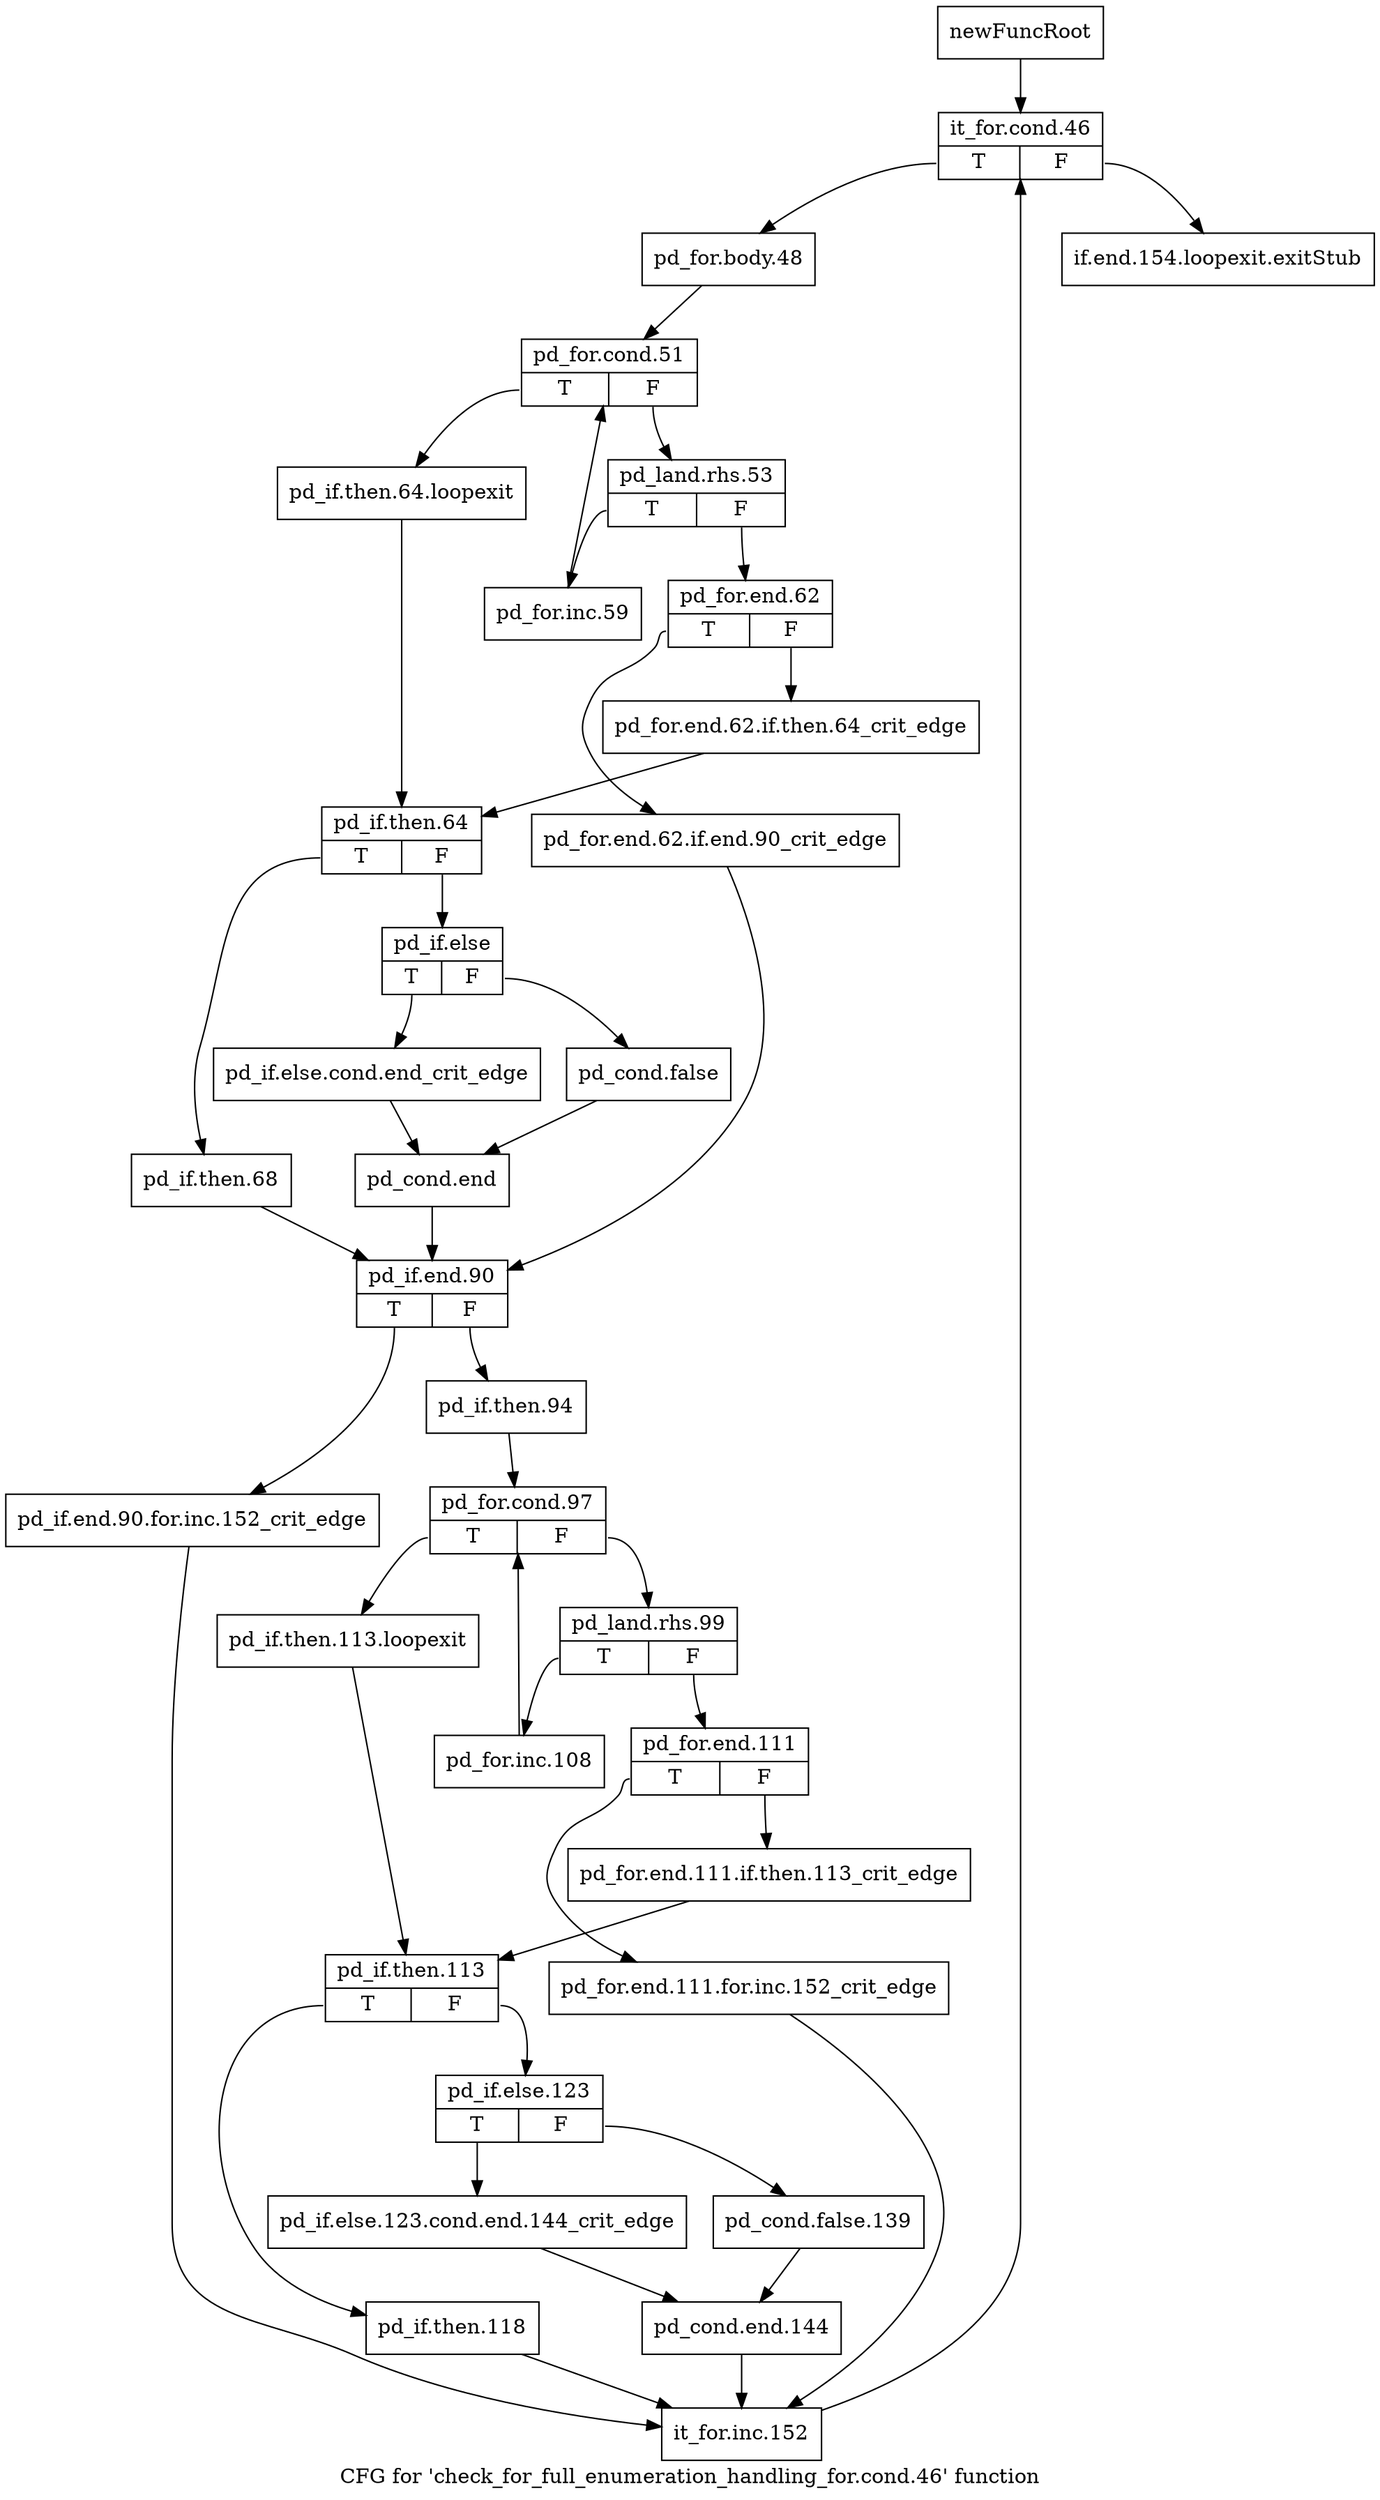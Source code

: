 digraph "CFG for 'check_for_full_enumeration_handling_for.cond.46' function" {
	label="CFG for 'check_for_full_enumeration_handling_for.cond.46' function";

	Node0xc3dd710 [shape=record,label="{newFuncRoot}"];
	Node0xc3dd710 -> Node0xc3de810;
	Node0xc3d70c0 [shape=record,label="{if.end.154.loopexit.exitStub}"];
	Node0xc3de810 [shape=record,label="{it_for.cond.46|{<s0>T|<s1>F}}"];
	Node0xc3de810:s0 -> Node0xc3de860;
	Node0xc3de810:s1 -> Node0xc3d70c0;
	Node0xc3de860 [shape=record,label="{pd_for.body.48}"];
	Node0xc3de860 -> Node0xc3de8b0;
	Node0xc3de8b0 [shape=record,label="{pd_for.cond.51|{<s0>T|<s1>F}}"];
	Node0xc3de8b0:s0 -> Node0xc3dea90;
	Node0xc3de8b0:s1 -> Node0xc3de900;
	Node0xc3de900 [shape=record,label="{pd_land.rhs.53|{<s0>T|<s1>F}}"];
	Node0xc3de900:s0 -> Node0xc3dea40;
	Node0xc3de900:s1 -> Node0xc3de950;
	Node0xc3de950 [shape=record,label="{pd_for.end.62|{<s0>T|<s1>F}}"];
	Node0xc3de950:s0 -> Node0xc3de9f0;
	Node0xc3de950:s1 -> Node0xc3de9a0;
	Node0xc3de9a0 [shape=record,label="{pd_for.end.62.if.then.64_crit_edge}"];
	Node0xc3de9a0 -> Node0xc3deae0;
	Node0xc3de9f0 [shape=record,label="{pd_for.end.62.if.end.90_crit_edge}"];
	Node0xc3de9f0 -> Node0xc3decc0;
	Node0xc3dea40 [shape=record,label="{pd_for.inc.59}"];
	Node0xc3dea40 -> Node0xc3de8b0;
	Node0xc3dea90 [shape=record,label="{pd_if.then.64.loopexit}"];
	Node0xc3dea90 -> Node0xc3deae0;
	Node0xc3deae0 [shape=record,label="{pd_if.then.64|{<s0>T|<s1>F}}"];
	Node0xc3deae0:s0 -> Node0xc3dec70;
	Node0xc3deae0:s1 -> Node0xc3deb30;
	Node0xc3deb30 [shape=record,label="{pd_if.else|{<s0>T|<s1>F}}"];
	Node0xc3deb30:s0 -> Node0xc3debd0;
	Node0xc3deb30:s1 -> Node0xc3deb80;
	Node0xc3deb80 [shape=record,label="{pd_cond.false}"];
	Node0xc3deb80 -> Node0xc3dec20;
	Node0xc3debd0 [shape=record,label="{pd_if.else.cond.end_crit_edge}"];
	Node0xc3debd0 -> Node0xc3dec20;
	Node0xc3dec20 [shape=record,label="{pd_cond.end}"];
	Node0xc3dec20 -> Node0xc3decc0;
	Node0xc3dec70 [shape=record,label="{pd_if.then.68}"];
	Node0xc3dec70 -> Node0xc3decc0;
	Node0xc3decc0 [shape=record,label="{pd_if.end.90|{<s0>T|<s1>F}}"];
	Node0xc3decc0:s0 -> Node0xc3df170;
	Node0xc3decc0:s1 -> Node0xc3ded10;
	Node0xc3ded10 [shape=record,label="{pd_if.then.94}"];
	Node0xc3ded10 -> Node0xc3ded60;
	Node0xc3ded60 [shape=record,label="{pd_for.cond.97|{<s0>T|<s1>F}}"];
	Node0xc3ded60:s0 -> Node0xc3def40;
	Node0xc3ded60:s1 -> Node0xc3dedb0;
	Node0xc3dedb0 [shape=record,label="{pd_land.rhs.99|{<s0>T|<s1>F}}"];
	Node0xc3dedb0:s0 -> Node0xc3deef0;
	Node0xc3dedb0:s1 -> Node0xc3dee00;
	Node0xc3dee00 [shape=record,label="{pd_for.end.111|{<s0>T|<s1>F}}"];
	Node0xc3dee00:s0 -> Node0xc3deea0;
	Node0xc3dee00:s1 -> Node0xc3dee50;
	Node0xc3dee50 [shape=record,label="{pd_for.end.111.if.then.113_crit_edge}"];
	Node0xc3dee50 -> Node0xc3def90;
	Node0xc3deea0 [shape=record,label="{pd_for.end.111.for.inc.152_crit_edge}"];
	Node0xc3deea0 -> Node0xc3df1c0;
	Node0xc3deef0 [shape=record,label="{pd_for.inc.108}"];
	Node0xc3deef0 -> Node0xc3ded60;
	Node0xc3def40 [shape=record,label="{pd_if.then.113.loopexit}"];
	Node0xc3def40 -> Node0xc3def90;
	Node0xc3def90 [shape=record,label="{pd_if.then.113|{<s0>T|<s1>F}}"];
	Node0xc3def90:s0 -> Node0xc3df120;
	Node0xc3def90:s1 -> Node0xc3defe0;
	Node0xc3defe0 [shape=record,label="{pd_if.else.123|{<s0>T|<s1>F}}"];
	Node0xc3defe0:s0 -> Node0xc3df080;
	Node0xc3defe0:s1 -> Node0xc3df030;
	Node0xc3df030 [shape=record,label="{pd_cond.false.139}"];
	Node0xc3df030 -> Node0xc3df0d0;
	Node0xc3df080 [shape=record,label="{pd_if.else.123.cond.end.144_crit_edge}"];
	Node0xc3df080 -> Node0xc3df0d0;
	Node0xc3df0d0 [shape=record,label="{pd_cond.end.144}"];
	Node0xc3df0d0 -> Node0xc3df1c0;
	Node0xc3df120 [shape=record,label="{pd_if.then.118}"];
	Node0xc3df120 -> Node0xc3df1c0;
	Node0xc3df170 [shape=record,label="{pd_if.end.90.for.inc.152_crit_edge}"];
	Node0xc3df170 -> Node0xc3df1c0;
	Node0xc3df1c0 [shape=record,label="{it_for.inc.152}"];
	Node0xc3df1c0 -> Node0xc3de810;
}
